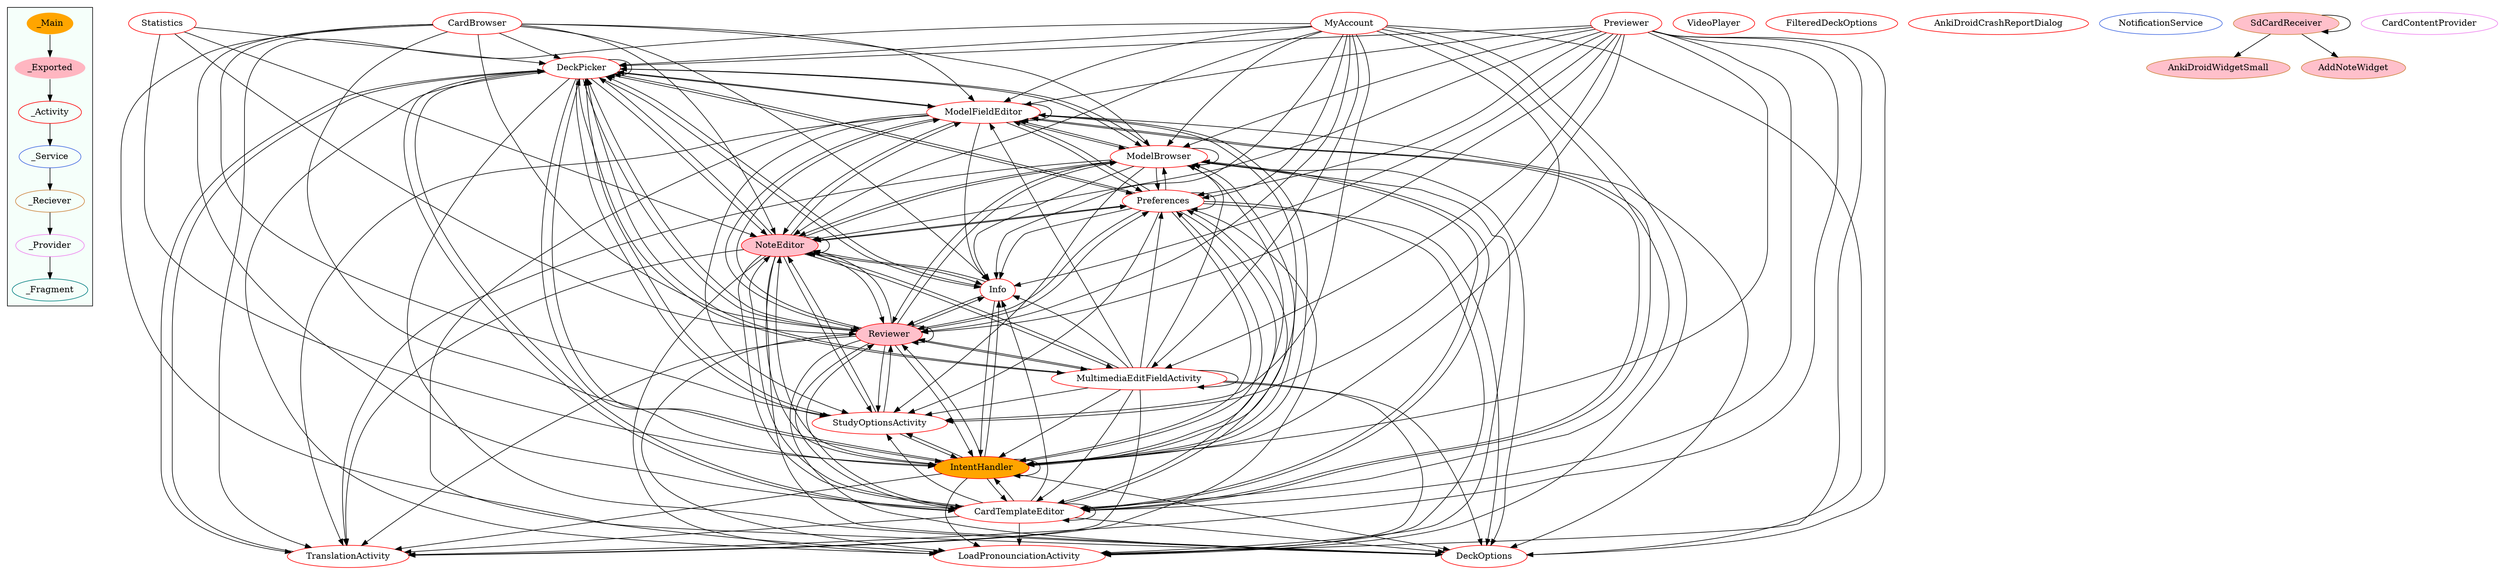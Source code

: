 digraph G {
subgraph cluster_legend{ 
bgcolor=mintcream;
_Activity[color = red];
_Service[color = royalblue];
_Provider[color = violet];
_Reciever[color = peru];
_Fragment[color = teal];
_Main[style=filled, fillcolor=orange, color = mintcream];
_Exported[style=filled, fillcolor=lightpink, color = mintcream];
_Main -> _Exported -> _Activity -> _Service -> _Reciever -> _Provider -> _Fragment; 
}
DeckPicker[color = red];
ModelFieldEditor[color = red];
Info[color = red];
MultimediaEditFieldActivity[color = red];
VideoPlayer[color = red];
FilteredDeckOptions[color = red];
IntentHandler[style=filled, fillcolor=orange, color = red];
AnkiDroidCrashReportDialog[color = red];
LoadPronounciationActivity[color = red];
CardBrowser[color = red];
MyAccount[color = red];
CardTemplateEditor[color = red];
StudyOptionsActivity[color = red];
Reviewer[style=filled, fillcolor=pink, color = red];
Statistics[color = red];
Previewer[color = red];
TranslationActivity[color = red];
NoteEditor[style=filled, fillcolor=pink, color = red];
Preferences[color = red];
DeckOptions[color = red];
ModelBrowser[color = red];
NotificationService[color = royalblue];
AnkiDroidWidgetSmall[color = royalblue];
AddNoteWidget[style=filled, fillcolor=pink, color = peru];
SdCardReceiver[style=filled, fillcolor=pink, color = peru];
AnkiDroidWidgetSmall[style=filled, fillcolor=pink, color = peru];
CardContentProvider[color = violet];
DeckPicker->CardTemplateEditor;
DeckPicker->ModelFieldEditor;
DeckPicker->IntentHandler;
DeckPicker->DeckOptions;
DeckPicker->MultimediaEditFieldActivity;
DeckPicker->Reviewer;
DeckPicker->Preferences;
DeckPicker->Info;
DeckPicker->DeckPicker;
DeckPicker->NoteEditor;
DeckPicker->LoadPronounciationActivity;
DeckPicker->ModelBrowser;
DeckPicker->StudyOptionsActivity;
DeckPicker->TranslationActivity;
ModelFieldEditor->DeckPicker;
ModelFieldEditor->IntentHandler;
ModelFieldEditor->Reviewer;
ModelFieldEditor->NoteEditor;
ModelFieldEditor->TranslationActivity;
ModelFieldEditor->CardTemplateEditor;
ModelFieldEditor->DeckOptions;
ModelFieldEditor->LoadPronounciationActivity;
ModelFieldEditor->Preferences;
ModelFieldEditor->ModelFieldEditor;
ModelFieldEditor->StudyOptionsActivity;
ModelFieldEditor->ModelBrowser;
ModelFieldEditor->Info;
Info->NoteEditor;
Info->DeckPicker;
Info->Reviewer;
Info->IntentHandler;
MultimediaEditFieldActivity->IntentHandler;
MultimediaEditFieldActivity->CardTemplateEditor;
MultimediaEditFieldActivity->MultimediaEditFieldActivity;
MultimediaEditFieldActivity->Preferences;
MultimediaEditFieldActivity->DeckOptions;
MultimediaEditFieldActivity->Info;
MultimediaEditFieldActivity->StudyOptionsActivity;
MultimediaEditFieldActivity->NoteEditor;
MultimediaEditFieldActivity->LoadPronounciationActivity;
MultimediaEditFieldActivity->TranslationActivity;
MultimediaEditFieldActivity->DeckPicker;
MultimediaEditFieldActivity->ModelFieldEditor;
MultimediaEditFieldActivity->Reviewer;
MultimediaEditFieldActivity->ModelBrowser;
SdCardReceiver->AddNoteWidget;
SdCardReceiver->AnkiDroidWidgetSmall;
SdCardReceiver->SdCardReceiver;
IntentHandler->NoteEditor;
IntentHandler->TranslationActivity;
IntentHandler->LoadPronounciationActivity;
IntentHandler->Reviewer;
IntentHandler->Preferences;
IntentHandler->IntentHandler;
IntentHandler->CardTemplateEditor;
IntentHandler->DeckOptions;
IntentHandler->StudyOptionsActivity;
IntentHandler->Info;
IntentHandler->ModelBrowser;
IntentHandler->DeckPicker;
IntentHandler->ModelFieldEditor;
CardBrowser->CardTemplateEditor;
CardBrowser->Info;
CardBrowser->DeckOptions;
CardBrowser->Reviewer;
CardBrowser->ModelBrowser;
CardBrowser->StudyOptionsActivity;
CardBrowser->NoteEditor;
CardBrowser->ModelFieldEditor;
CardBrowser->DeckPicker;
CardBrowser->IntentHandler;
MyAccount->DeckOptions;
MyAccount->LoadPronounciationActivity;
MyAccount->NoteEditor;
MyAccount->ModelFieldEditor;
MyAccount->StudyOptionsActivity;
MyAccount->Info;
MyAccount->TranslationActivity;
MyAccount->MultimediaEditFieldActivity;
MyAccount->CardTemplateEditor;
MyAccount->IntentHandler;
MyAccount->DeckPicker;
MyAccount->Preferences;
MyAccount->ModelBrowser;
MyAccount->Reviewer;
CardTemplateEditor->TranslationActivity;
CardTemplateEditor->Preferences;
CardTemplateEditor->StudyOptionsActivity;
CardTemplateEditor->DeckPicker;
CardTemplateEditor->NoteEditor;
CardTemplateEditor->DeckOptions;
CardTemplateEditor->ModelFieldEditor;
CardTemplateEditor->LoadPronounciationActivity;
CardTemplateEditor->Info;
CardTemplateEditor->Reviewer;
CardTemplateEditor->ModelBrowser;
CardTemplateEditor->CardTemplateEditor;
CardTemplateEditor->IntentHandler;
StudyOptionsActivity->DeckPicker;
StudyOptionsActivity->IntentHandler;
StudyOptionsActivity->Reviewer;
StudyOptionsActivity->NoteEditor;
Previewer->StudyOptionsActivity;
Previewer->LoadPronounciationActivity;
Previewer->NoteEditor;
Previewer->Preferences;
Previewer->Reviewer;
Previewer->ModelBrowser;
Previewer->IntentHandler;
Previewer->DeckPicker;
Previewer->Info;
Previewer->CardTemplateEditor;
Previewer->DeckOptions;
Previewer->ModelFieldEditor;
Previewer->TranslationActivity;
Previewer->MultimediaEditFieldActivity;
TranslationActivity->DeckPicker;
Reviewer->Reviewer;
Reviewer->DeckPicker;
Reviewer->TranslationActivity;
Reviewer->Preferences;
Reviewer->StudyOptionsActivity;
Reviewer->DeckOptions;
Reviewer->Info;
Reviewer->MultimediaEditFieldActivity;
Reviewer->LoadPronounciationActivity;
Reviewer->ModelFieldEditor;
Reviewer->ModelBrowser;
Reviewer->IntentHandler;
Reviewer->NoteEditor;
Reviewer->CardTemplateEditor;
Statistics->Reviewer;
Statistics->IntentHandler;
Statistics->DeckPicker;
Statistics->NoteEditor;
NoteEditor->ModelFieldEditor;
NoteEditor->NoteEditor;
NoteEditor->ModelBrowser;
NoteEditor->Info;
NoteEditor->IntentHandler;
NoteEditor->LoadPronounciationActivity;
NoteEditor->StudyOptionsActivity;
NoteEditor->DeckOptions;
NoteEditor->MultimediaEditFieldActivity;
NoteEditor->Reviewer;
NoteEditor->Preferences;
NoteEditor->DeckPicker;
NoteEditor->TranslationActivity;
NoteEditor->CardTemplateEditor;
Preferences->NoteEditor;
Preferences->DeckPicker;
Preferences->DeckOptions;
Preferences->IntentHandler;
Preferences->Info;
Preferences->LoadPronounciationActivity;
Preferences->StudyOptionsActivity;
Preferences->Reviewer;
Preferences->CardTemplateEditor;
Preferences->Preferences;
Preferences->TranslationActivity;
Preferences->ModelFieldEditor;
Preferences->ModelBrowser;
ModelBrowser->Reviewer;
ModelBrowser->LoadPronounciationActivity;
ModelBrowser->Info;
ModelBrowser->TranslationActivity;
ModelBrowser->ModelBrowser;
ModelBrowser->DeckOptions;
ModelBrowser->ModelFieldEditor;
ModelBrowser->DeckPicker;
ModelBrowser->IntentHandler;
ModelBrowser->Preferences;
ModelBrowser->NoteEditor;
ModelBrowser->CardTemplateEditor;
ModelBrowser->StudyOptionsActivity;
}
